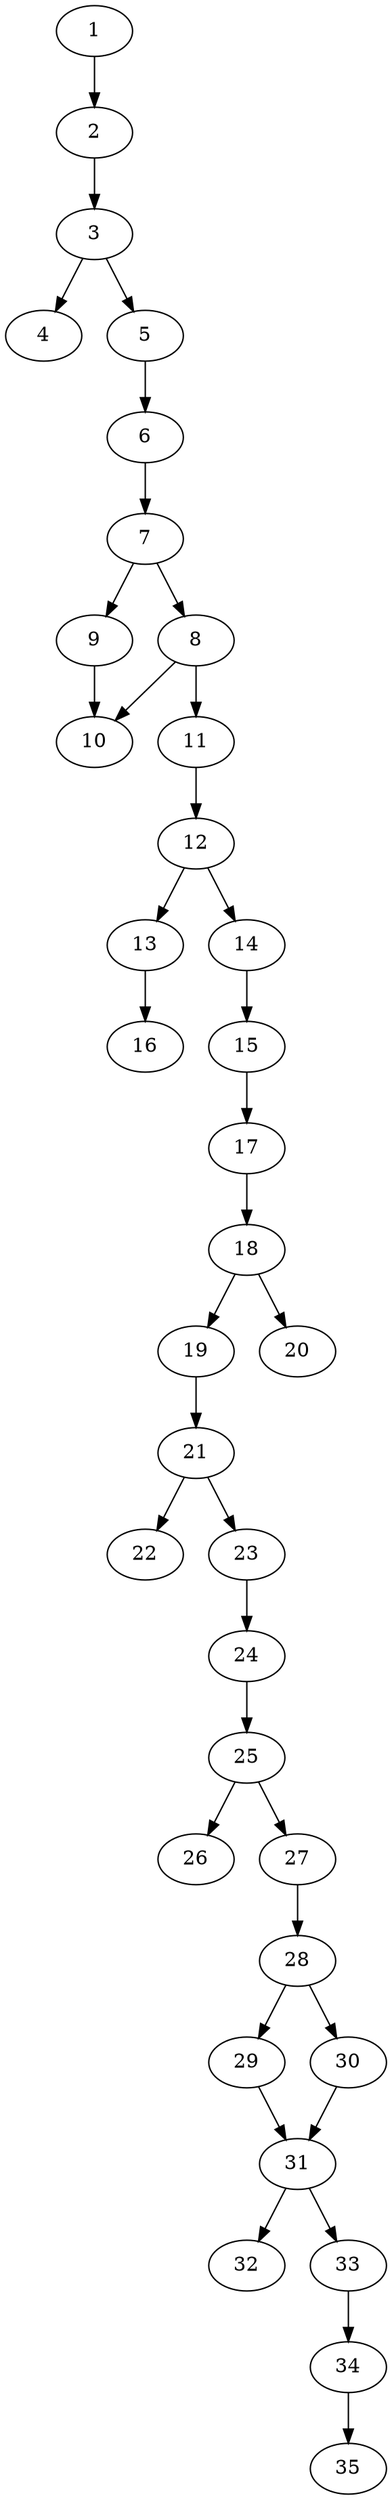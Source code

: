 // DAG automatically generated by daggen at Thu Oct  3 14:05:37 2019
// ./daggen --dot -n 35 --ccr 0.5 --fat 0.3 --regular 0.9 --density 0.6 --mindata 5242880 --maxdata 52428800 
digraph G {
  1 [size="14116864", alpha="0.12", expect_size="7058432"] 
  1 -> 2 [size ="7058432"]
  2 [size="50096128", alpha="0.01", expect_size="25048064"] 
  2 -> 3 [size ="25048064"]
  3 [size="69177344", alpha="0.05", expect_size="34588672"] 
  3 -> 4 [size ="34588672"]
  3 -> 5 [size ="34588672"]
  4 [size="46735360", alpha="0.15", expect_size="23367680"] 
  5 [size="37163008", alpha="0.19", expect_size="18581504"] 
  5 -> 6 [size ="18581504"]
  6 [size="15319040", alpha="0.05", expect_size="7659520"] 
  6 -> 7 [size ="7659520"]
  7 [size="31408128", alpha="0.07", expect_size="15704064"] 
  7 -> 8 [size ="15704064"]
  7 -> 9 [size ="15704064"]
  8 [size="95074304", alpha="0.12", expect_size="47537152"] 
  8 -> 10 [size ="47537152"]
  8 -> 11 [size ="47537152"]
  9 [size="65007616", alpha="0.05", expect_size="32503808"] 
  9 -> 10 [size ="32503808"]
  10 [size="69685248", alpha="0.08", expect_size="34842624"] 
  11 [size="75712512", alpha="0.03", expect_size="37856256"] 
  11 -> 12 [size ="37856256"]
  12 [size="39475200", alpha="0.15", expect_size="19737600"] 
  12 -> 13 [size ="19737600"]
  12 -> 14 [size ="19737600"]
  13 [size="44732416", alpha="0.07", expect_size="22366208"] 
  13 -> 16 [size ="22366208"]
  14 [size="68921344", alpha="0.08", expect_size="34460672"] 
  14 -> 15 [size ="34460672"]
  15 [size="43632640", alpha="0.05", expect_size="21816320"] 
  15 -> 17 [size ="21816320"]
  16 [size="37685248", alpha="0.18", expect_size="18842624"] 
  17 [size="62257152", alpha="0.06", expect_size="31128576"] 
  17 -> 18 [size ="31128576"]
  18 [size="93929472", alpha="0.17", expect_size="46964736"] 
  18 -> 19 [size ="46964736"]
  18 -> 20 [size ="46964736"]
  19 [size="56911872", alpha="0.16", expect_size="28455936"] 
  19 -> 21 [size ="28455936"]
  20 [size="78342144", alpha="0.11", expect_size="39171072"] 
  21 [size="21231616", alpha="0.07", expect_size="10615808"] 
  21 -> 22 [size ="10615808"]
  21 -> 23 [size ="10615808"]
  22 [size="33062912", alpha="0.11", expect_size="16531456"] 
  23 [size="103168000", alpha="0.08", expect_size="51584000"] 
  23 -> 24 [size ="51584000"]
  24 [size="43118592", alpha="0.12", expect_size="21559296"] 
  24 -> 25 [size ="21559296"]
  25 [size="79777792", alpha="0.02", expect_size="39888896"] 
  25 -> 26 [size ="39888896"]
  25 -> 27 [size ="39888896"]
  26 [size="104730624", alpha="0.13", expect_size="52365312"] 
  27 [size="97241088", alpha="0.08", expect_size="48620544"] 
  27 -> 28 [size ="48620544"]
  28 [size="31520768", alpha="0.01", expect_size="15760384"] 
  28 -> 29 [size ="15760384"]
  28 -> 30 [size ="15760384"]
  29 [size="17389568", alpha="0.06", expect_size="8694784"] 
  29 -> 31 [size ="8694784"]
  30 [size="93140992", alpha="0.04", expect_size="46570496"] 
  30 -> 31 [size ="46570496"]
  31 [size="50849792", alpha="0.15", expect_size="25424896"] 
  31 -> 32 [size ="25424896"]
  31 -> 33 [size ="25424896"]
  32 [size="82894848", alpha="0.12", expect_size="41447424"] 
  33 [size="40138752", alpha="0.17", expect_size="20069376"] 
  33 -> 34 [size ="20069376"]
  34 [size="75646976", alpha="0.14", expect_size="37823488"] 
  34 -> 35 [size ="37823488"]
  35 [size="36929536", alpha="0.18", expect_size="18464768"] 
}
